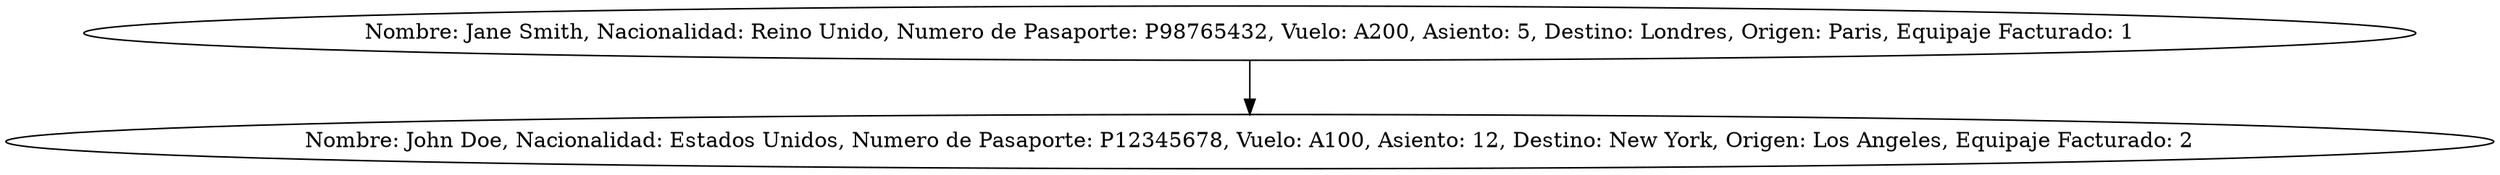digraph G {
  rankdir=TB;
  node0 [label="Nombre: Jane Smith, Nacionalidad: Reino Unido, Numero de Pasaporte: P98765432, Vuelo: A200, Asiento: 5, Destino: Londres, Origen: Paris, Equipaje Facturado: 1"];
  node1 [label="Nombre: John Doe, Nacionalidad: Estados Unidos, Numero de Pasaporte: P12345678, Vuelo: A100, Asiento: 12, Destino: New York, Origen: Los Angeles, Equipaje Facturado: 2"];
  node0 -> node1;
}
